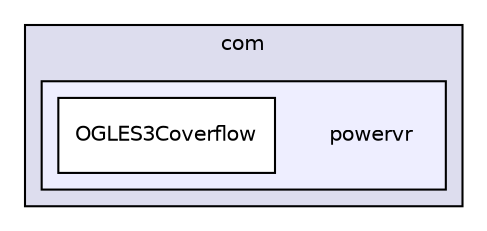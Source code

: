digraph "PVR/SDK_3.4/Examples/Advanced/Coverflow/OGLES3/Build/Android/src/com/powervr" {
  compound=true
  node [ fontsize="10", fontname="Helvetica"];
  edge [ labelfontsize="10", labelfontname="Helvetica"];
  subgraph clusterdir_63f657afb738b1de8e0ee7f0576b48a2 {
    graph [ bgcolor="#ddddee", pencolor="black", label="com" fontname="Helvetica", fontsize="10", URL="dir_63f657afb738b1de8e0ee7f0576b48a2.html"]
  subgraph clusterdir_e2453f2720e609178cc1f8ba82cfcf8d {
    graph [ bgcolor="#eeeeff", pencolor="black", label="" URL="dir_e2453f2720e609178cc1f8ba82cfcf8d.html"];
    dir_e2453f2720e609178cc1f8ba82cfcf8d [shape=plaintext label="powervr"];
    dir_3f0ca80fe146be77ec2325361d3ee20c [shape=box label="OGLES3Coverflow" color="black" fillcolor="white" style="filled" URL="dir_3f0ca80fe146be77ec2325361d3ee20c.html"];
  }
  }
}
